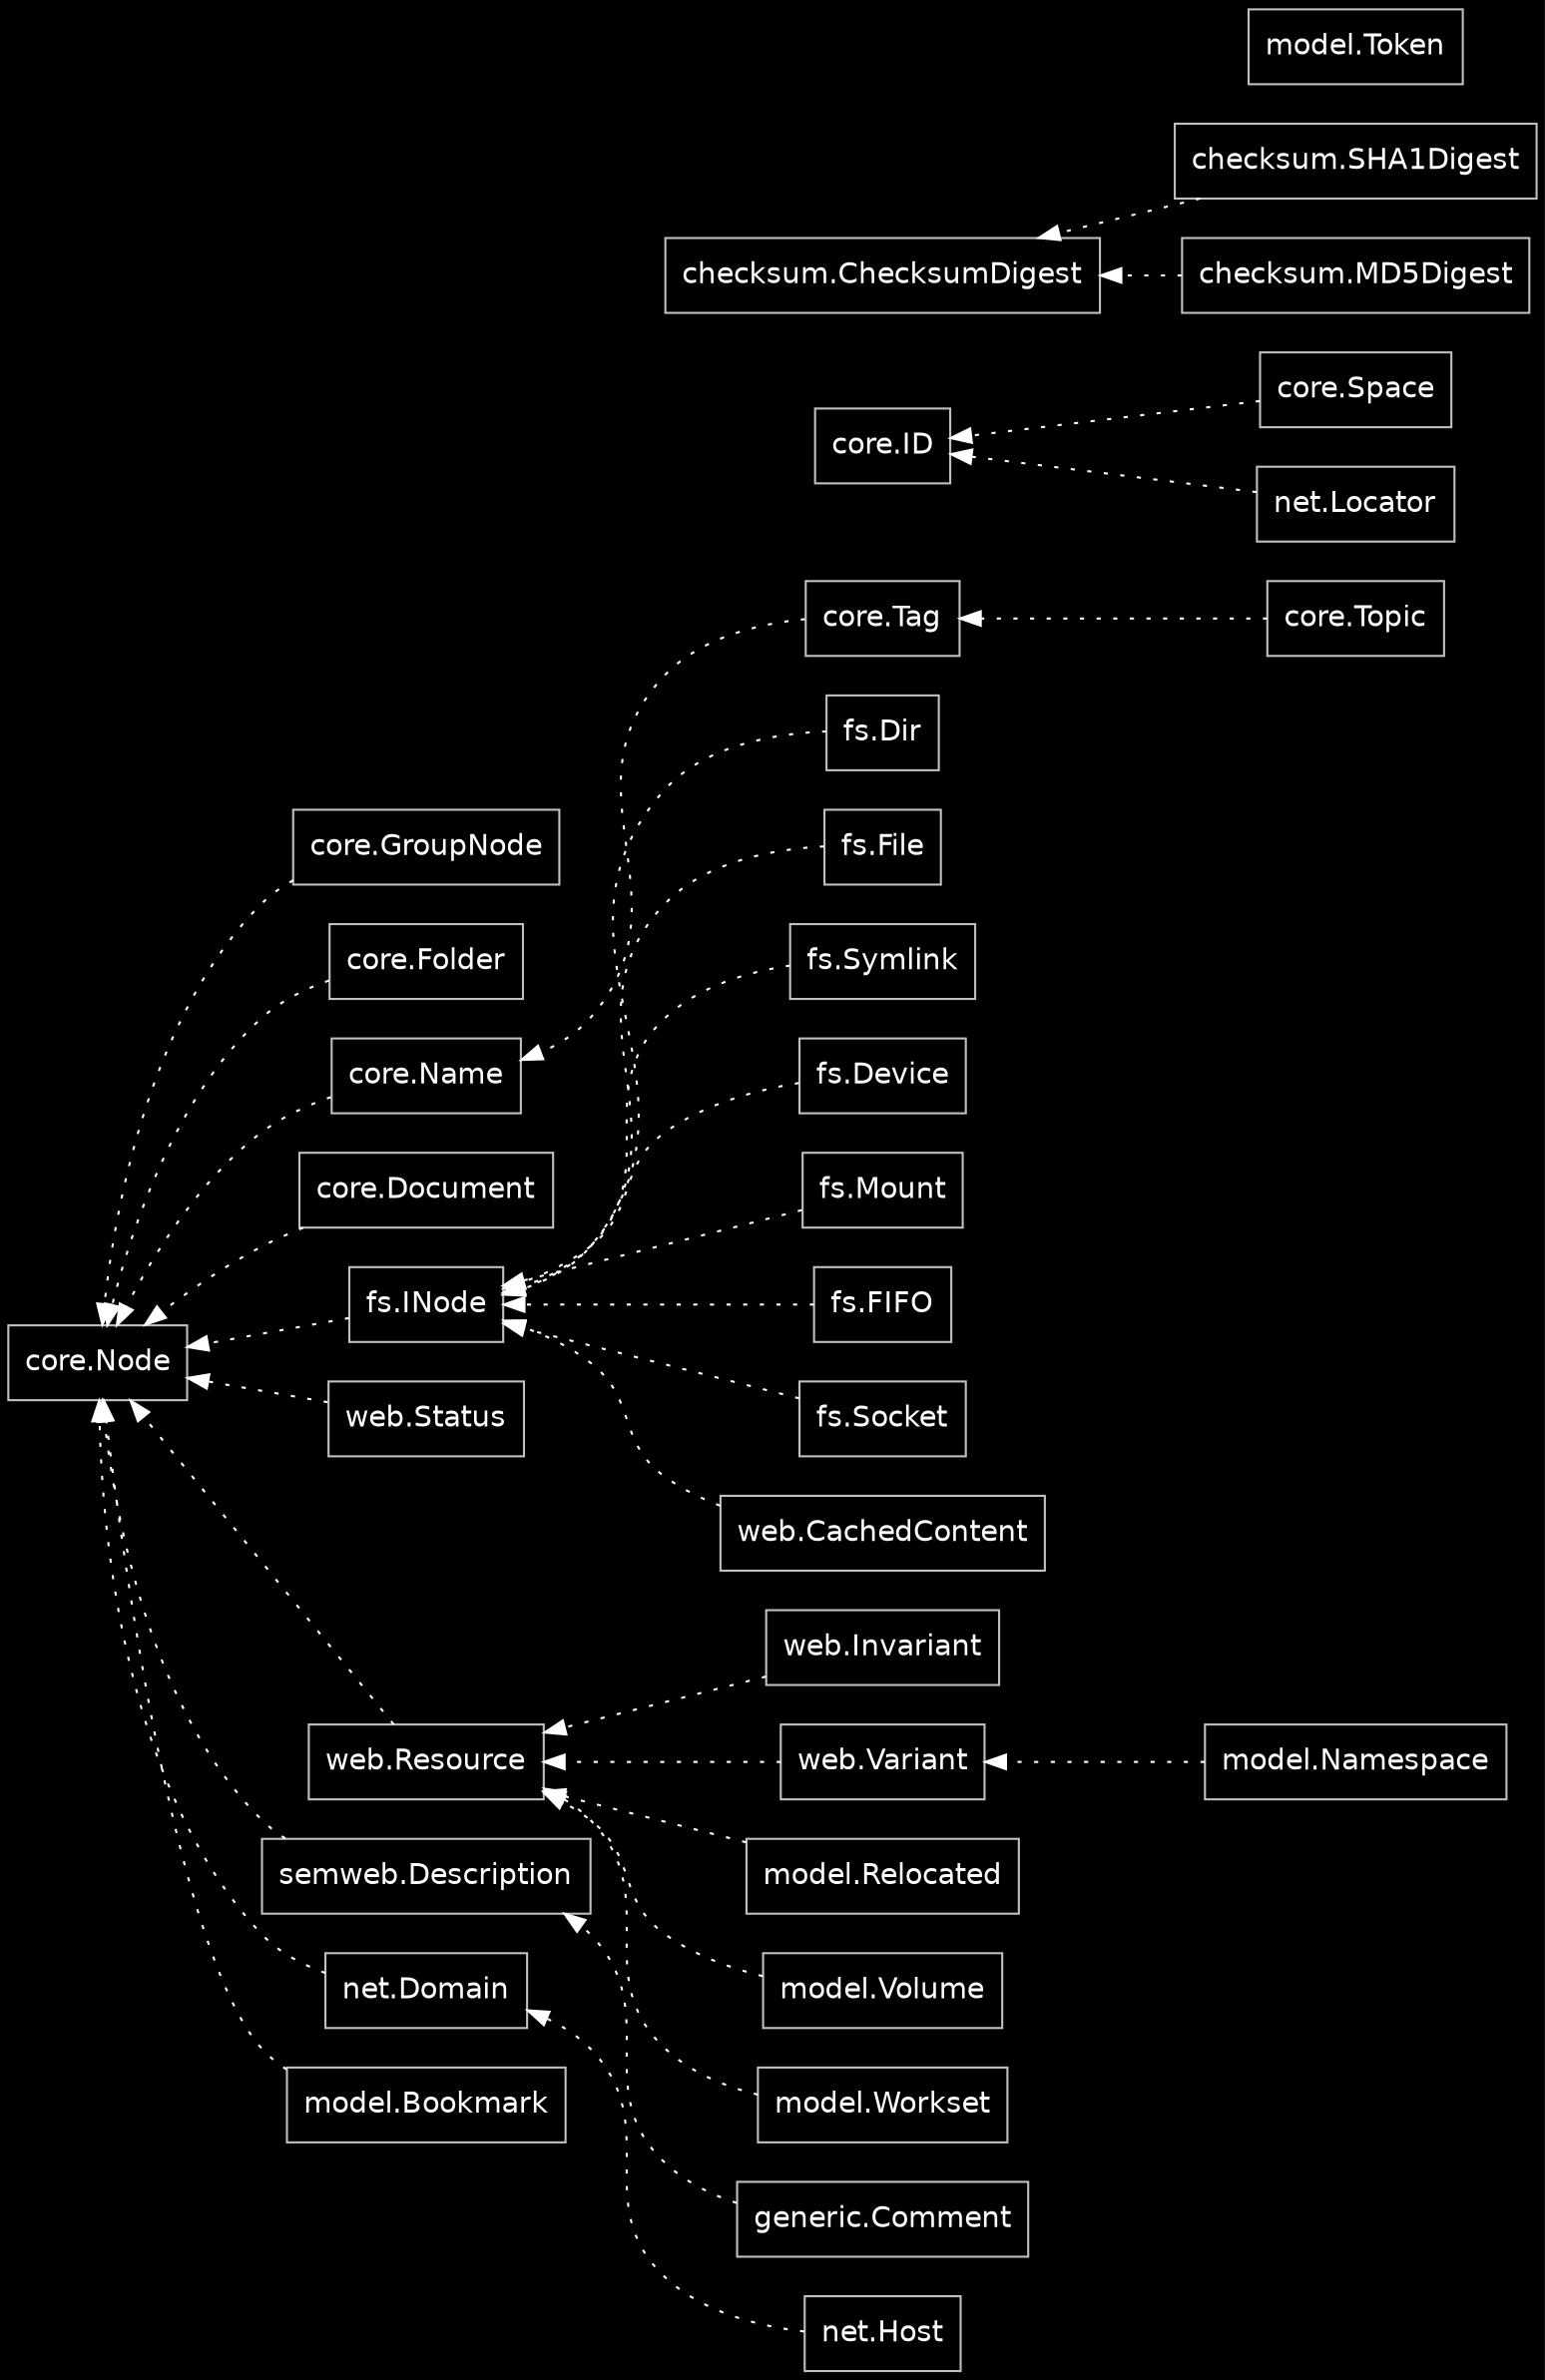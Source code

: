 digraph "doc_taxus_classes_en_dot" {
	graph [
		fontsize = "14"
		fontname = "Times-Roman"
		fontcolor = "black"
		bgcolor = "black"
		rankdir = "RL"
	]
	node [
		fontsize = "14"
		fontname = "Bitstream Vera Sans"
		fontcolor = "white"
		shape = "record"
		style = "solid"
		color = "grey"
	]
	edge [
		fontsize = "14"
		fontname = "Bitstream Vera Sans"
		fontcolor = "yellow"
		style = "dotted"
		color = "white"
		weight = "4"
	]

	"core.Node" ; //-> SQLBase ;
	"core.ID" ; //-> SQLBase ;

  "core.GroupNode" -> "core.Node" ;
  "core.Folder" -> "core.Node" ;
  "core.Space" -> "core.ID" ;
  "core.Name" -> "core.Node" ;
  "core.Tag" -> "core.Name" ;
  "core.Topic" -> "core.Tag" ;
  "core.Document" -> "core.Node" ;

	"checksum.ChecksumDigest" ; //-> SQLBase ;
  "checksum.SHA1Digest" -> "checksum.ChecksumDigest" ;
  "checksum.MD5Digest" -> "checksum.ChecksumDigest" ;

  "fs.INode" -> "core.Node" ;
  "fs.Dir" -> "fs.INode" ;
  "fs.File" -> "fs.INode" ;
  "fs.Symlink" -> "fs.INode" ;
  "fs.Device" -> "fs.INode" ;
  "fs.Mount" -> "fs.INode" ;
  "fs.FIFO" -> "fs.INode" ;
  "fs.Socket" -> "fs.INode" ;

  "web.CachedContent" -> "fs.INode" ;
  "web.Status" -> "core.Node" ;
  "web.Resource" -> "core.Node" ;
  "web.Invariant" -> "web.Resource" ;
  "web.Variant" -> "web.Resource" ;

  "semweb.Description" -> "core.Node" ;
  "generic.Comment" -> "semweb.Description" ;

  "net.Domain" -> "core.Node" ;
  "net.Host" -> "net.Domain" ;
  "net.Locator" -> "core.ID" ;

  "model.Namespace" -> "web.Variant" ;
  "model.Relocated" -> "web.Resource" ;
  "model.Volume" -> "web.Resource" ;
  "model.Bookmark" -> "core.Node" ;
  "model.Workset" -> "web.Resource" ;
	"model.Token" ; //-> SQLBase ;

}

